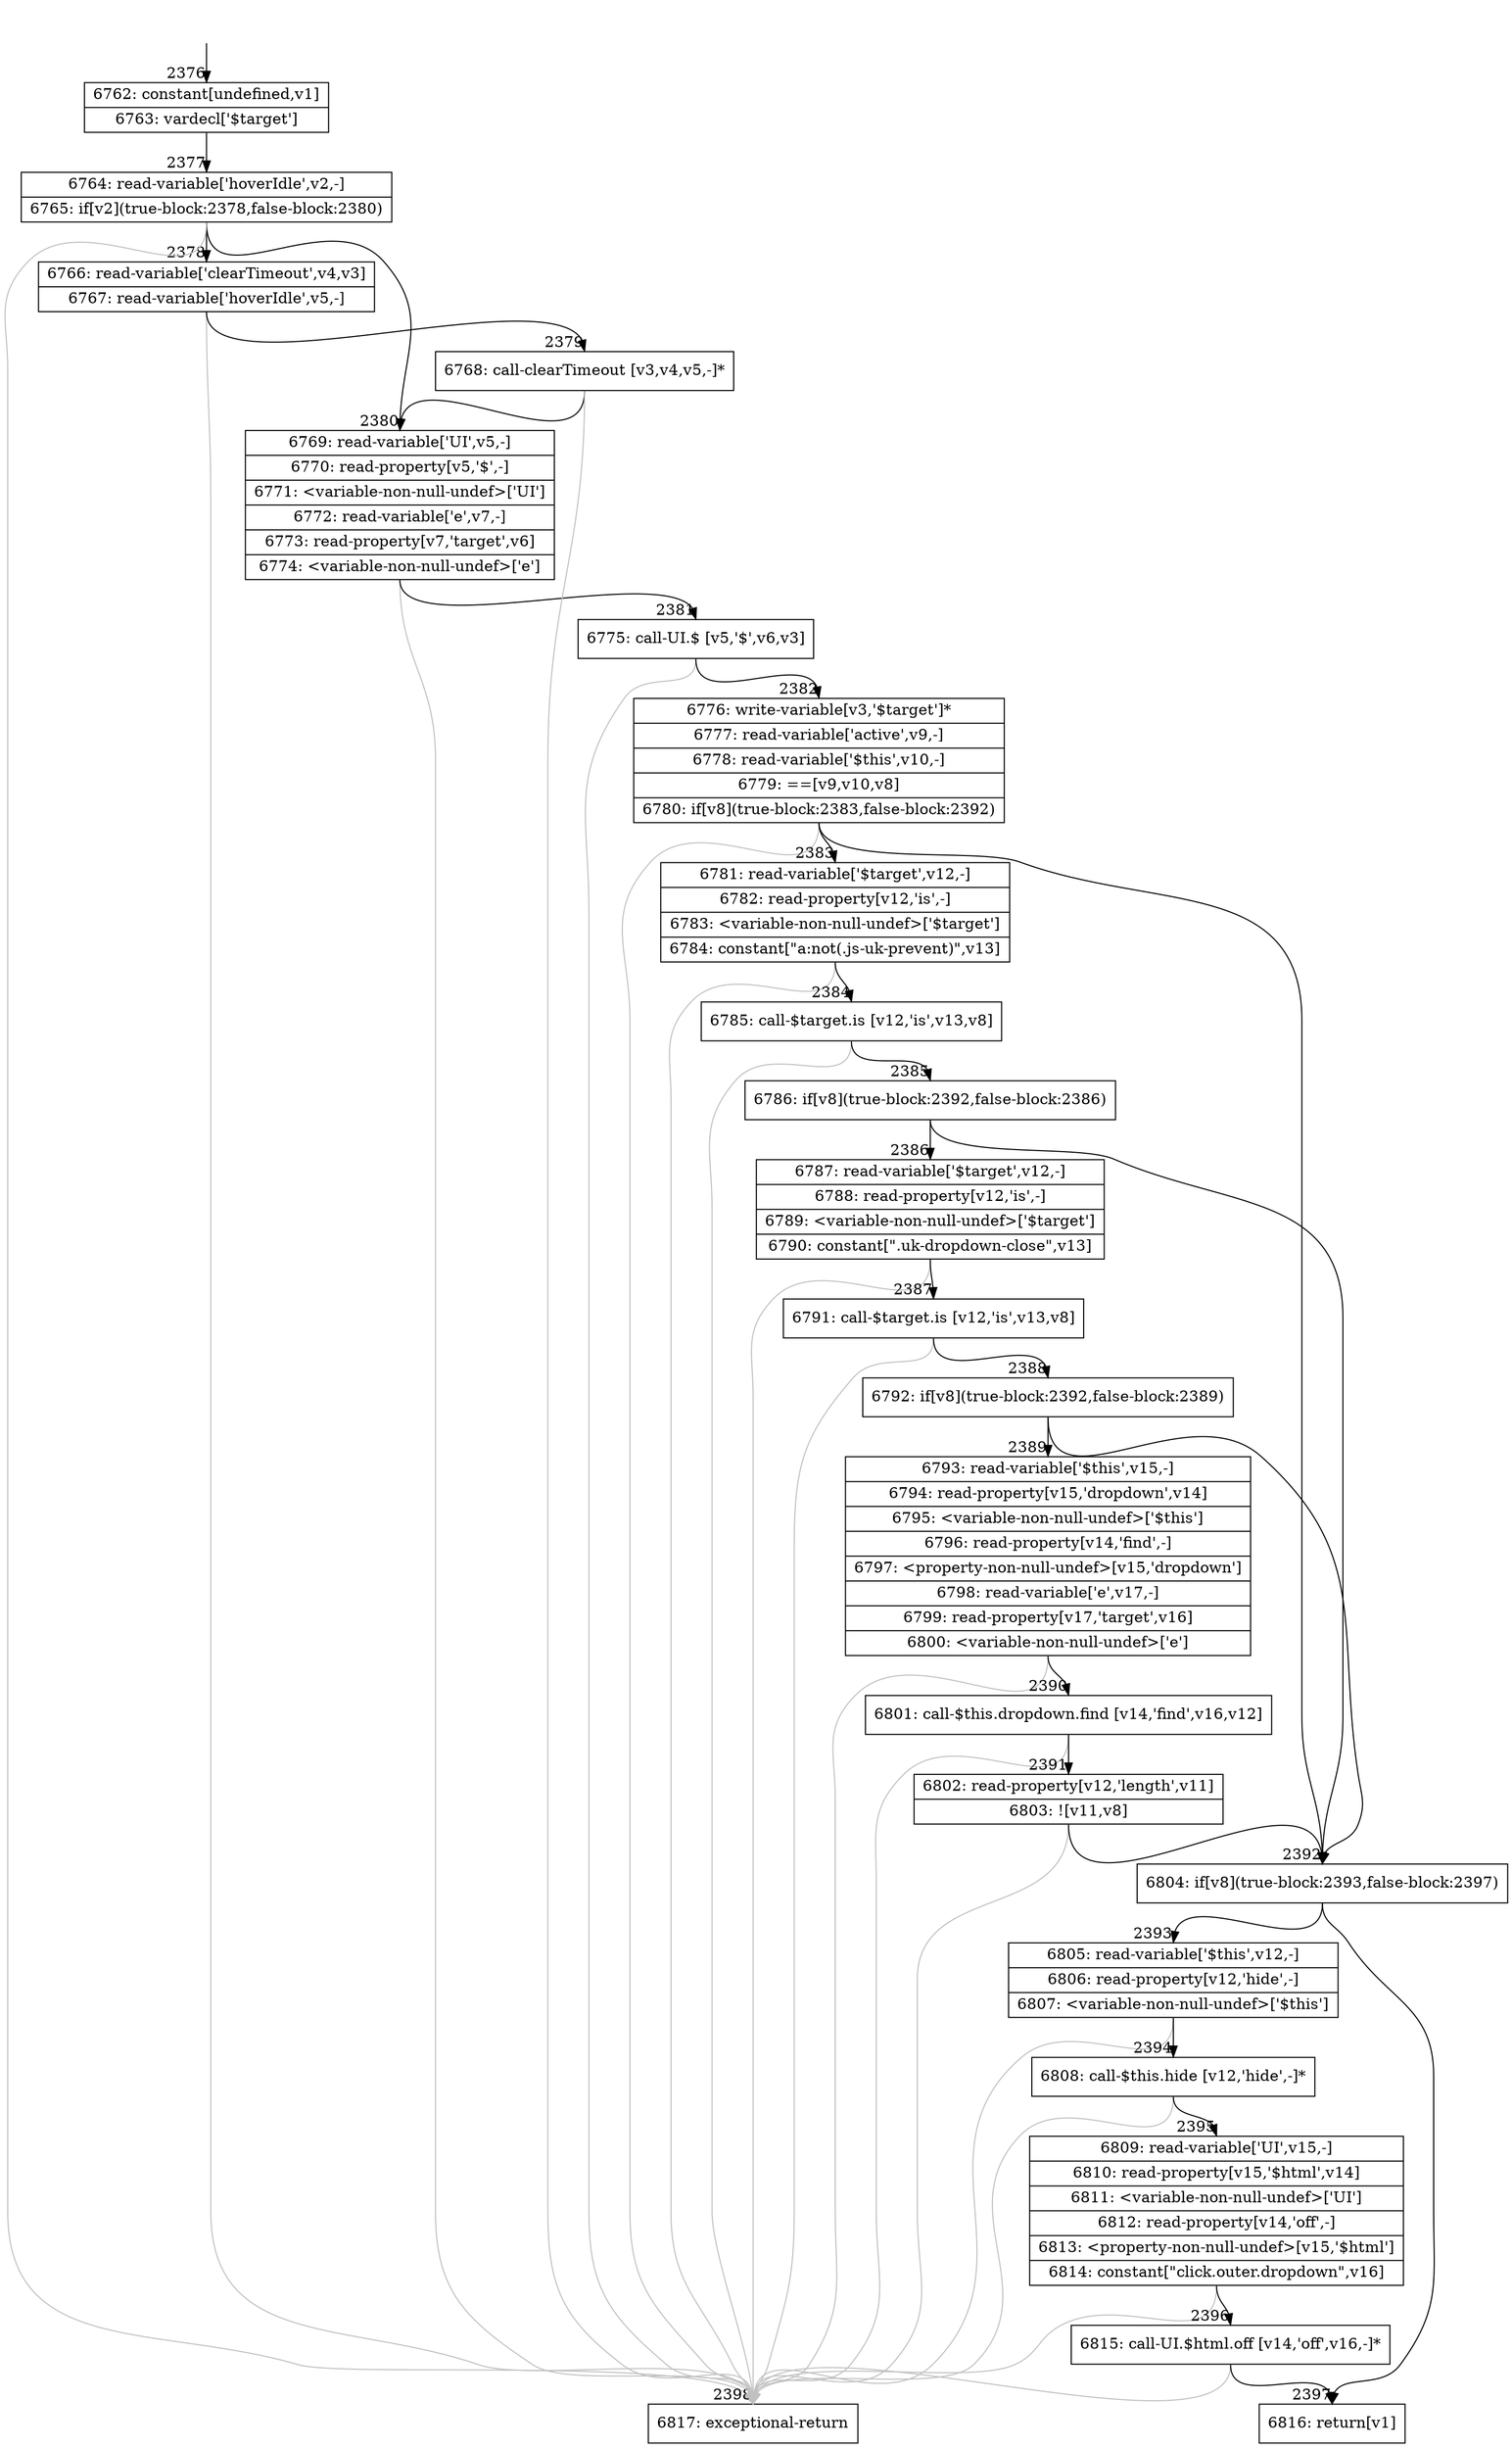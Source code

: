 digraph {
rankdir="TD"
BB_entry188[shape=none,label=""];
BB_entry188 -> BB2376 [tailport=s, headport=n, headlabel="    2376"]
BB2376 [shape=record label="{6762: constant[undefined,v1]|6763: vardecl['$target']}" ] 
BB2376 -> BB2377 [tailport=s, headport=n, headlabel="      2377"]
BB2377 [shape=record label="{6764: read-variable['hoverIdle',v2,-]|6765: if[v2](true-block:2378,false-block:2380)}" ] 
BB2377 -> BB2378 [tailport=s, headport=n, headlabel="      2378"]
BB2377 -> BB2380 [tailport=s, headport=n, headlabel="      2380"]
BB2377 -> BB2398 [tailport=s, headport=n, color=gray, headlabel="      2398"]
BB2378 [shape=record label="{6766: read-variable['clearTimeout',v4,v3]|6767: read-variable['hoverIdle',v5,-]}" ] 
BB2378 -> BB2379 [tailport=s, headport=n, headlabel="      2379"]
BB2378 -> BB2398 [tailport=s, headport=n, color=gray]
BB2379 [shape=record label="{6768: call-clearTimeout [v3,v4,v5,-]*}" ] 
BB2379 -> BB2380 [tailport=s, headport=n]
BB2379 -> BB2398 [tailport=s, headport=n, color=gray]
BB2380 [shape=record label="{6769: read-variable['UI',v5,-]|6770: read-property[v5,'$',-]|6771: \<variable-non-null-undef\>['UI']|6772: read-variable['e',v7,-]|6773: read-property[v7,'target',v6]|6774: \<variable-non-null-undef\>['e']}" ] 
BB2380 -> BB2381 [tailport=s, headport=n, headlabel="      2381"]
BB2380 -> BB2398 [tailport=s, headport=n, color=gray]
BB2381 [shape=record label="{6775: call-UI.$ [v5,'$',v6,v3]}" ] 
BB2381 -> BB2382 [tailport=s, headport=n, headlabel="      2382"]
BB2381 -> BB2398 [tailport=s, headport=n, color=gray]
BB2382 [shape=record label="{6776: write-variable[v3,'$target']*|6777: read-variable['active',v9,-]|6778: read-variable['$this',v10,-]|6779: ==[v9,v10,v8]|6780: if[v8](true-block:2383,false-block:2392)}" ] 
BB2382 -> BB2392 [tailport=s, headport=n, headlabel="      2392"]
BB2382 -> BB2383 [tailport=s, headport=n, headlabel="      2383"]
BB2382 -> BB2398 [tailport=s, headport=n, color=gray]
BB2383 [shape=record label="{6781: read-variable['$target',v12,-]|6782: read-property[v12,'is',-]|6783: \<variable-non-null-undef\>['$target']|6784: constant[\"a:not(.js-uk-prevent)\",v13]}" ] 
BB2383 -> BB2384 [tailport=s, headport=n, headlabel="      2384"]
BB2383 -> BB2398 [tailport=s, headport=n, color=gray]
BB2384 [shape=record label="{6785: call-$target.is [v12,'is',v13,v8]}" ] 
BB2384 -> BB2385 [tailport=s, headport=n, headlabel="      2385"]
BB2384 -> BB2398 [tailport=s, headport=n, color=gray]
BB2385 [shape=record label="{6786: if[v8](true-block:2392,false-block:2386)}" ] 
BB2385 -> BB2392 [tailport=s, headport=n]
BB2385 -> BB2386 [tailport=s, headport=n, headlabel="      2386"]
BB2386 [shape=record label="{6787: read-variable['$target',v12,-]|6788: read-property[v12,'is',-]|6789: \<variable-non-null-undef\>['$target']|6790: constant[\".uk-dropdown-close\",v13]}" ] 
BB2386 -> BB2387 [tailport=s, headport=n, headlabel="      2387"]
BB2386 -> BB2398 [tailport=s, headport=n, color=gray]
BB2387 [shape=record label="{6791: call-$target.is [v12,'is',v13,v8]}" ] 
BB2387 -> BB2388 [tailport=s, headport=n, headlabel="      2388"]
BB2387 -> BB2398 [tailport=s, headport=n, color=gray]
BB2388 [shape=record label="{6792: if[v8](true-block:2392,false-block:2389)}" ] 
BB2388 -> BB2392 [tailport=s, headport=n]
BB2388 -> BB2389 [tailport=s, headport=n, headlabel="      2389"]
BB2389 [shape=record label="{6793: read-variable['$this',v15,-]|6794: read-property[v15,'dropdown',v14]|6795: \<variable-non-null-undef\>['$this']|6796: read-property[v14,'find',-]|6797: \<property-non-null-undef\>[v15,'dropdown']|6798: read-variable['e',v17,-]|6799: read-property[v17,'target',v16]|6800: \<variable-non-null-undef\>['e']}" ] 
BB2389 -> BB2390 [tailport=s, headport=n, headlabel="      2390"]
BB2389 -> BB2398 [tailport=s, headport=n, color=gray]
BB2390 [shape=record label="{6801: call-$this.dropdown.find [v14,'find',v16,v12]}" ] 
BB2390 -> BB2391 [tailport=s, headport=n, headlabel="      2391"]
BB2390 -> BB2398 [tailport=s, headport=n, color=gray]
BB2391 [shape=record label="{6802: read-property[v12,'length',v11]|6803: ![v11,v8]}" ] 
BB2391 -> BB2392 [tailport=s, headport=n]
BB2391 -> BB2398 [tailport=s, headport=n, color=gray]
BB2392 [shape=record label="{6804: if[v8](true-block:2393,false-block:2397)}" ] 
BB2392 -> BB2393 [tailport=s, headport=n, headlabel="      2393"]
BB2392 -> BB2397 [tailport=s, headport=n, headlabel="      2397"]
BB2393 [shape=record label="{6805: read-variable['$this',v12,-]|6806: read-property[v12,'hide',-]|6807: \<variable-non-null-undef\>['$this']}" ] 
BB2393 -> BB2394 [tailport=s, headport=n, headlabel="      2394"]
BB2393 -> BB2398 [tailport=s, headport=n, color=gray]
BB2394 [shape=record label="{6808: call-$this.hide [v12,'hide',-]*}" ] 
BB2394 -> BB2395 [tailport=s, headport=n, headlabel="      2395"]
BB2394 -> BB2398 [tailport=s, headport=n, color=gray]
BB2395 [shape=record label="{6809: read-variable['UI',v15,-]|6810: read-property[v15,'$html',v14]|6811: \<variable-non-null-undef\>['UI']|6812: read-property[v14,'off',-]|6813: \<property-non-null-undef\>[v15,'$html']|6814: constant[\"click.outer.dropdown\",v16]}" ] 
BB2395 -> BB2396 [tailport=s, headport=n, headlabel="      2396"]
BB2395 -> BB2398 [tailport=s, headport=n, color=gray]
BB2396 [shape=record label="{6815: call-UI.$html.off [v14,'off',v16,-]*}" ] 
BB2396 -> BB2397 [tailport=s, headport=n]
BB2396 -> BB2398 [tailport=s, headport=n, color=gray]
BB2397 [shape=record label="{6816: return[v1]}" ] 
BB2398 [shape=record label="{6817: exceptional-return}" ] 
//#$~ 1862
}
